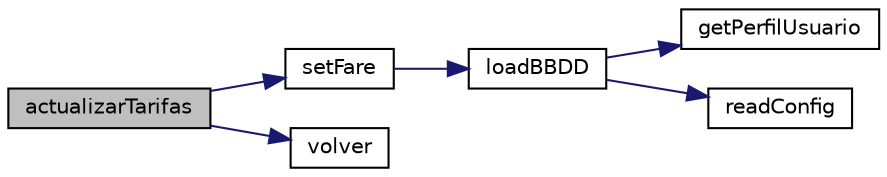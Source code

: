 digraph "actualizarTarifas"
{
 // LATEX_PDF_SIZE
  edge [fontname="Helvetica",fontsize="10",labelfontname="Helvetica",labelfontsize="10"];
  node [fontname="Helvetica",fontsize="10",shape=record];
  rankdir="LR";
  Node1 [label="actualizarTarifas",height=0.2,width=0.4,color="black", fillcolor="grey75", style="filled", fontcolor="black",tooltip=" "];
  Node1 -> Node2 [color="midnightblue",fontsize="10",style="solid",fontname="Helvetica"];
  Node2 [label="setFare",height=0.2,width=0.4,color="black", fillcolor="white", style="filled",URL="$bd_8php.html#a59bdbfd59f1fecfbbbc5c34163409bae",tooltip=" "];
  Node2 -> Node3 [color="midnightblue",fontsize="10",style="solid",fontname="Helvetica"];
  Node3 [label="loadBBDD",height=0.2,width=0.4,color="black", fillcolor="white", style="filled",URL="$bd_8php.html#a9ae7ad4dfc700500a4d6f1ea49844c29",tooltip=" "];
  Node3 -> Node4 [color="midnightblue",fontsize="10",style="solid",fontname="Helvetica"];
  Node4 [label="getPerfilUsuario",height=0.2,width=0.4,color="black", fillcolor="white", style="filled",URL="$bd_8php.html#a39f63e8f6c25d6a95121c7eaedf8dec7",tooltip=" "];
  Node3 -> Node5 [color="midnightblue",fontsize="10",style="solid",fontname="Helvetica"];
  Node5 [label="readConfig",height=0.2,width=0.4,color="black", fillcolor="white", style="filled",URL="$bd_8php.html#a0fc98b7a6654add13d10bdebf08ec36b",tooltip=" "];
  Node1 -> Node6 [color="midnightblue",fontsize="10",style="solid",fontname="Helvetica"];
  Node6 [label="volver",height=0.2,width=0.4,color="black", fillcolor="white", style="filled",URL="$functions_2admin_8php.html#a4a4bde2bdeb09d3dda60c8bf69b1f8c1",tooltip=" "];
}
